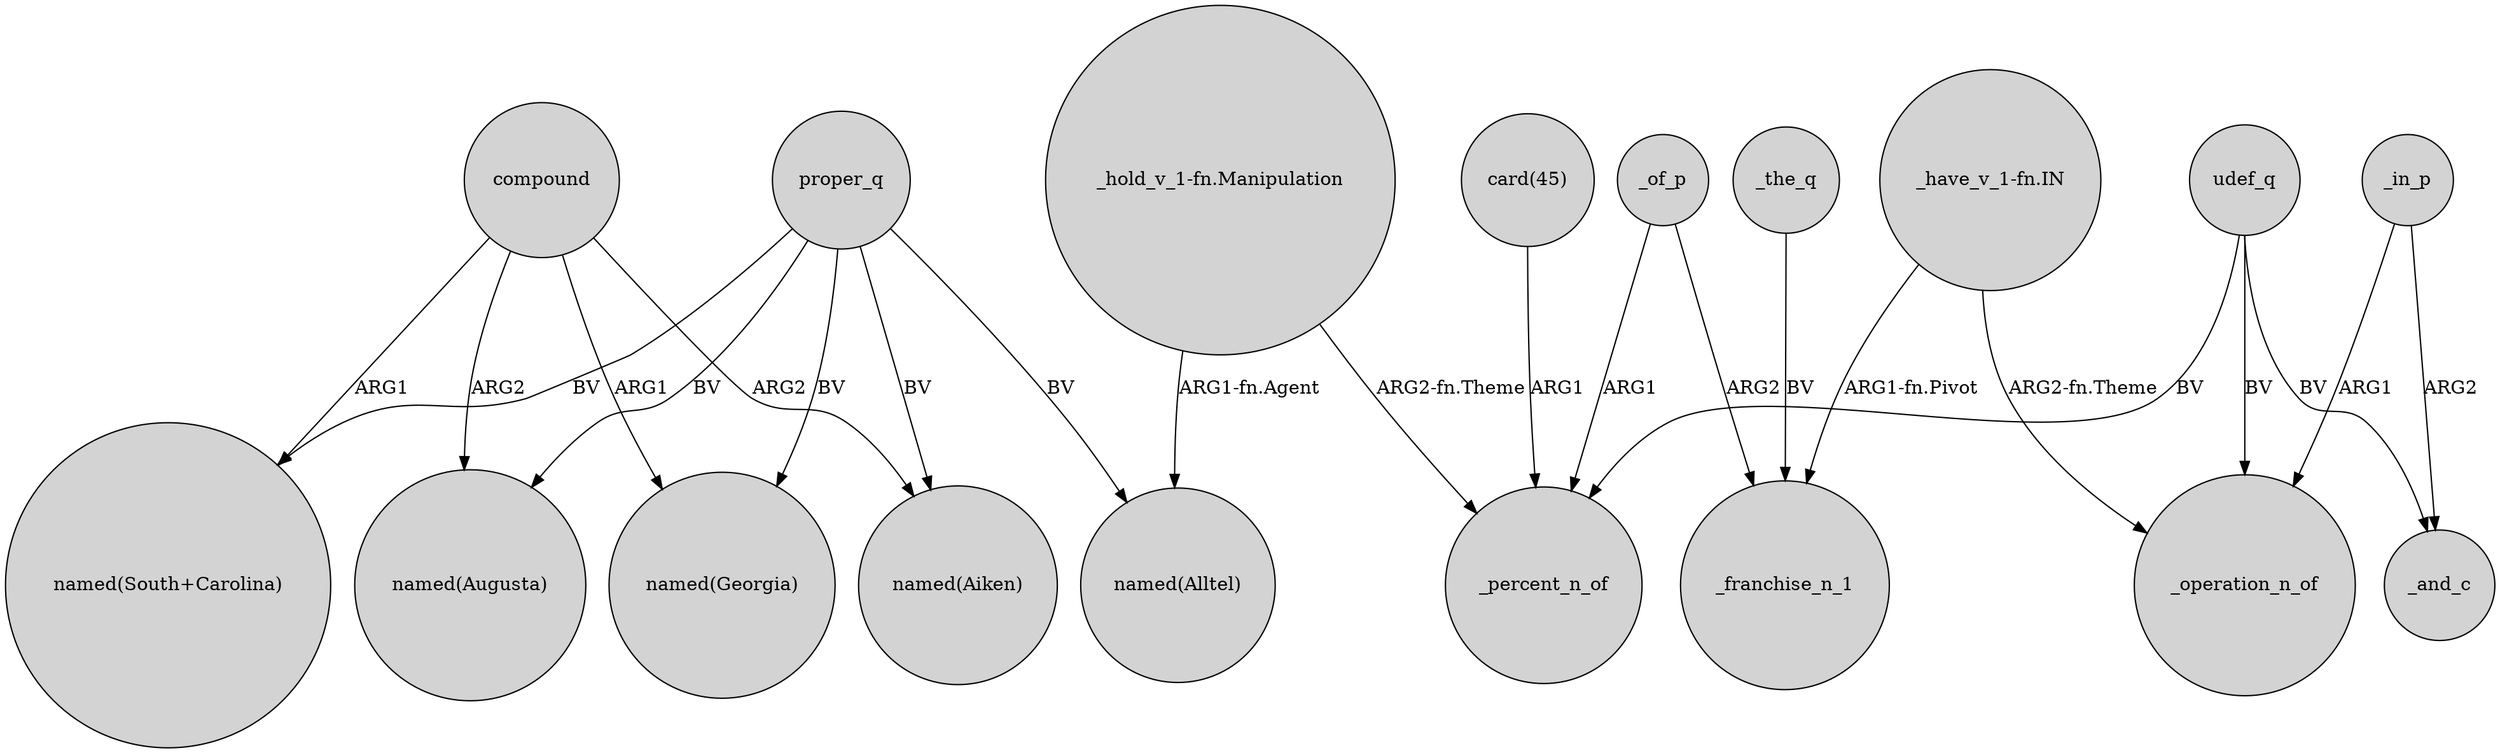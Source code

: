 digraph {
	node [shape=circle style=filled]
	compound -> "named(Augusta)" [label=ARG2]
	compound -> "named(South+Carolina)" [label=ARG1]
	compound -> "named(Georgia)" [label=ARG1]
	proper_q -> "named(Aiken)" [label=BV]
	"_hold_v_1-fn.Manipulation" -> _percent_n_of [label="ARG2-fn.Theme"]
	proper_q -> "named(Alltel)" [label=BV]
	compound -> "named(Aiken)" [label=ARG2]
	_of_p -> _percent_n_of [label=ARG1]
	"card(45)" -> _percent_n_of [label=ARG1]
	"_hold_v_1-fn.Manipulation" -> "named(Alltel)" [label="ARG1-fn.Agent"]
	_the_q -> _franchise_n_1 [label=BV]
	_of_p -> _franchise_n_1 [label=ARG2]
	_in_p -> _operation_n_of [label=ARG1]
	proper_q -> "named(Georgia)" [label=BV]
	"_have_v_1-fn.IN" -> _franchise_n_1 [label="ARG1-fn.Pivot"]
	udef_q -> _percent_n_of [label=BV]
	"_have_v_1-fn.IN" -> _operation_n_of [label="ARG2-fn.Theme"]
	proper_q -> "named(South+Carolina)" [label=BV]
	udef_q -> _and_c [label=BV]
	proper_q -> "named(Augusta)" [label=BV]
	_in_p -> _and_c [label=ARG2]
	udef_q -> _operation_n_of [label=BV]
}
